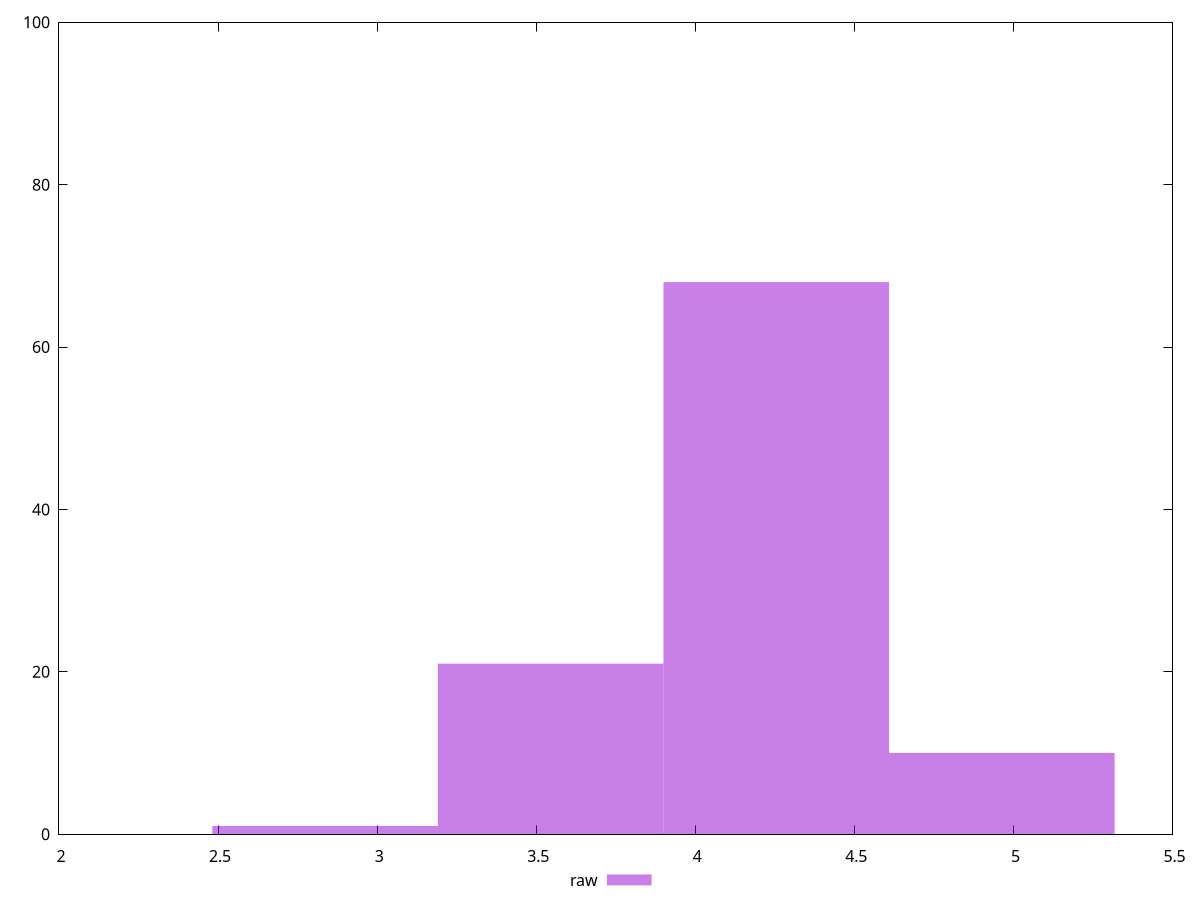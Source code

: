 reset
set terminal svg size 640, 490 enhanced background rgb 'white'
set output "reprap/network-server-latency/samples/pages+cached+noexternal+nofonts/raw/histogram.svg"

$raw <<EOF
4.963543028028576 10
4.254465452595923 68
3.545387877163269 21
2.8363103017306153 1
EOF

set key outside below
set boxwidth 0.7090775754326538
set yrange [0:100]
set style fill transparent solid 0.5 noborder

plot \
  $raw title "raw" with boxes, \


reset